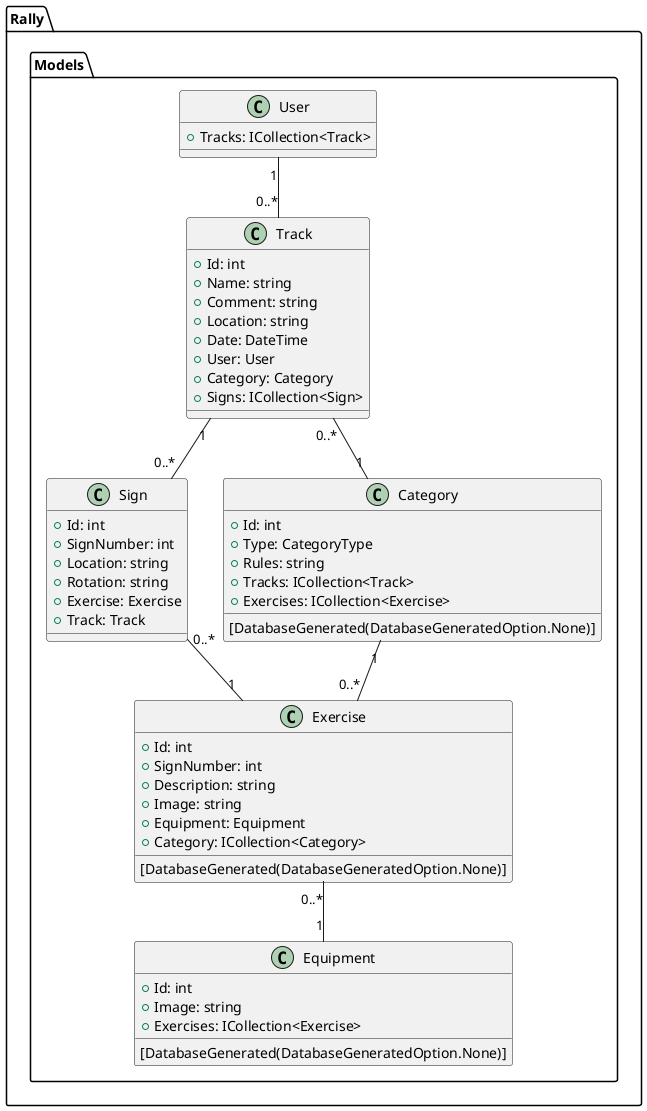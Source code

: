 @startuml Design Class Diagram for models

namespace Rally.Models {
    class User {
        + Tracks: ICollection<Track>
    }

    class Track {
        + Id: int
        + Name: string
        + Comment: string
        + Location: string
        + Date: DateTime
        + User: User
        + Category: Category
        + Signs: ICollection<Sign>
    }

    class Sign {
        + Id: int
        + SignNumber: int
        + Location: string
        + Rotation: string
        + Exercise: Exercise
        + Track: Track
    }

    class Exercise {
        [DatabaseGenerated(DatabaseGeneratedOption.None)]
        + Id: int
        + SignNumber: int
        + Description: string
        + Image: string
        + Equipment: Equipment
        + Category: ICollection<Category>
    }

    class Equipment {
        [DatabaseGenerated(DatabaseGeneratedOption.None)]
        + Id: int
        + Image: string
        + Exercises: ICollection<Exercise>
    }

    class Category {
        [DatabaseGenerated(DatabaseGeneratedOption.None)]
        + Id: int
        + Type: CategoryType
        + Rules: string
        + Tracks: ICollection<Track>
        + Exercises: ICollection<Exercise>
    }

    User "1" -- "0..*" Track
    Track "0..*" -- "1" Category
    Track "1" -- "0..*" Sign
    Sign "0..*" -- "1" Exercise
    Exercise "0..*" -- "1" Equipment
    Category "1" -- "0..*" Exercise

}



@enduml
